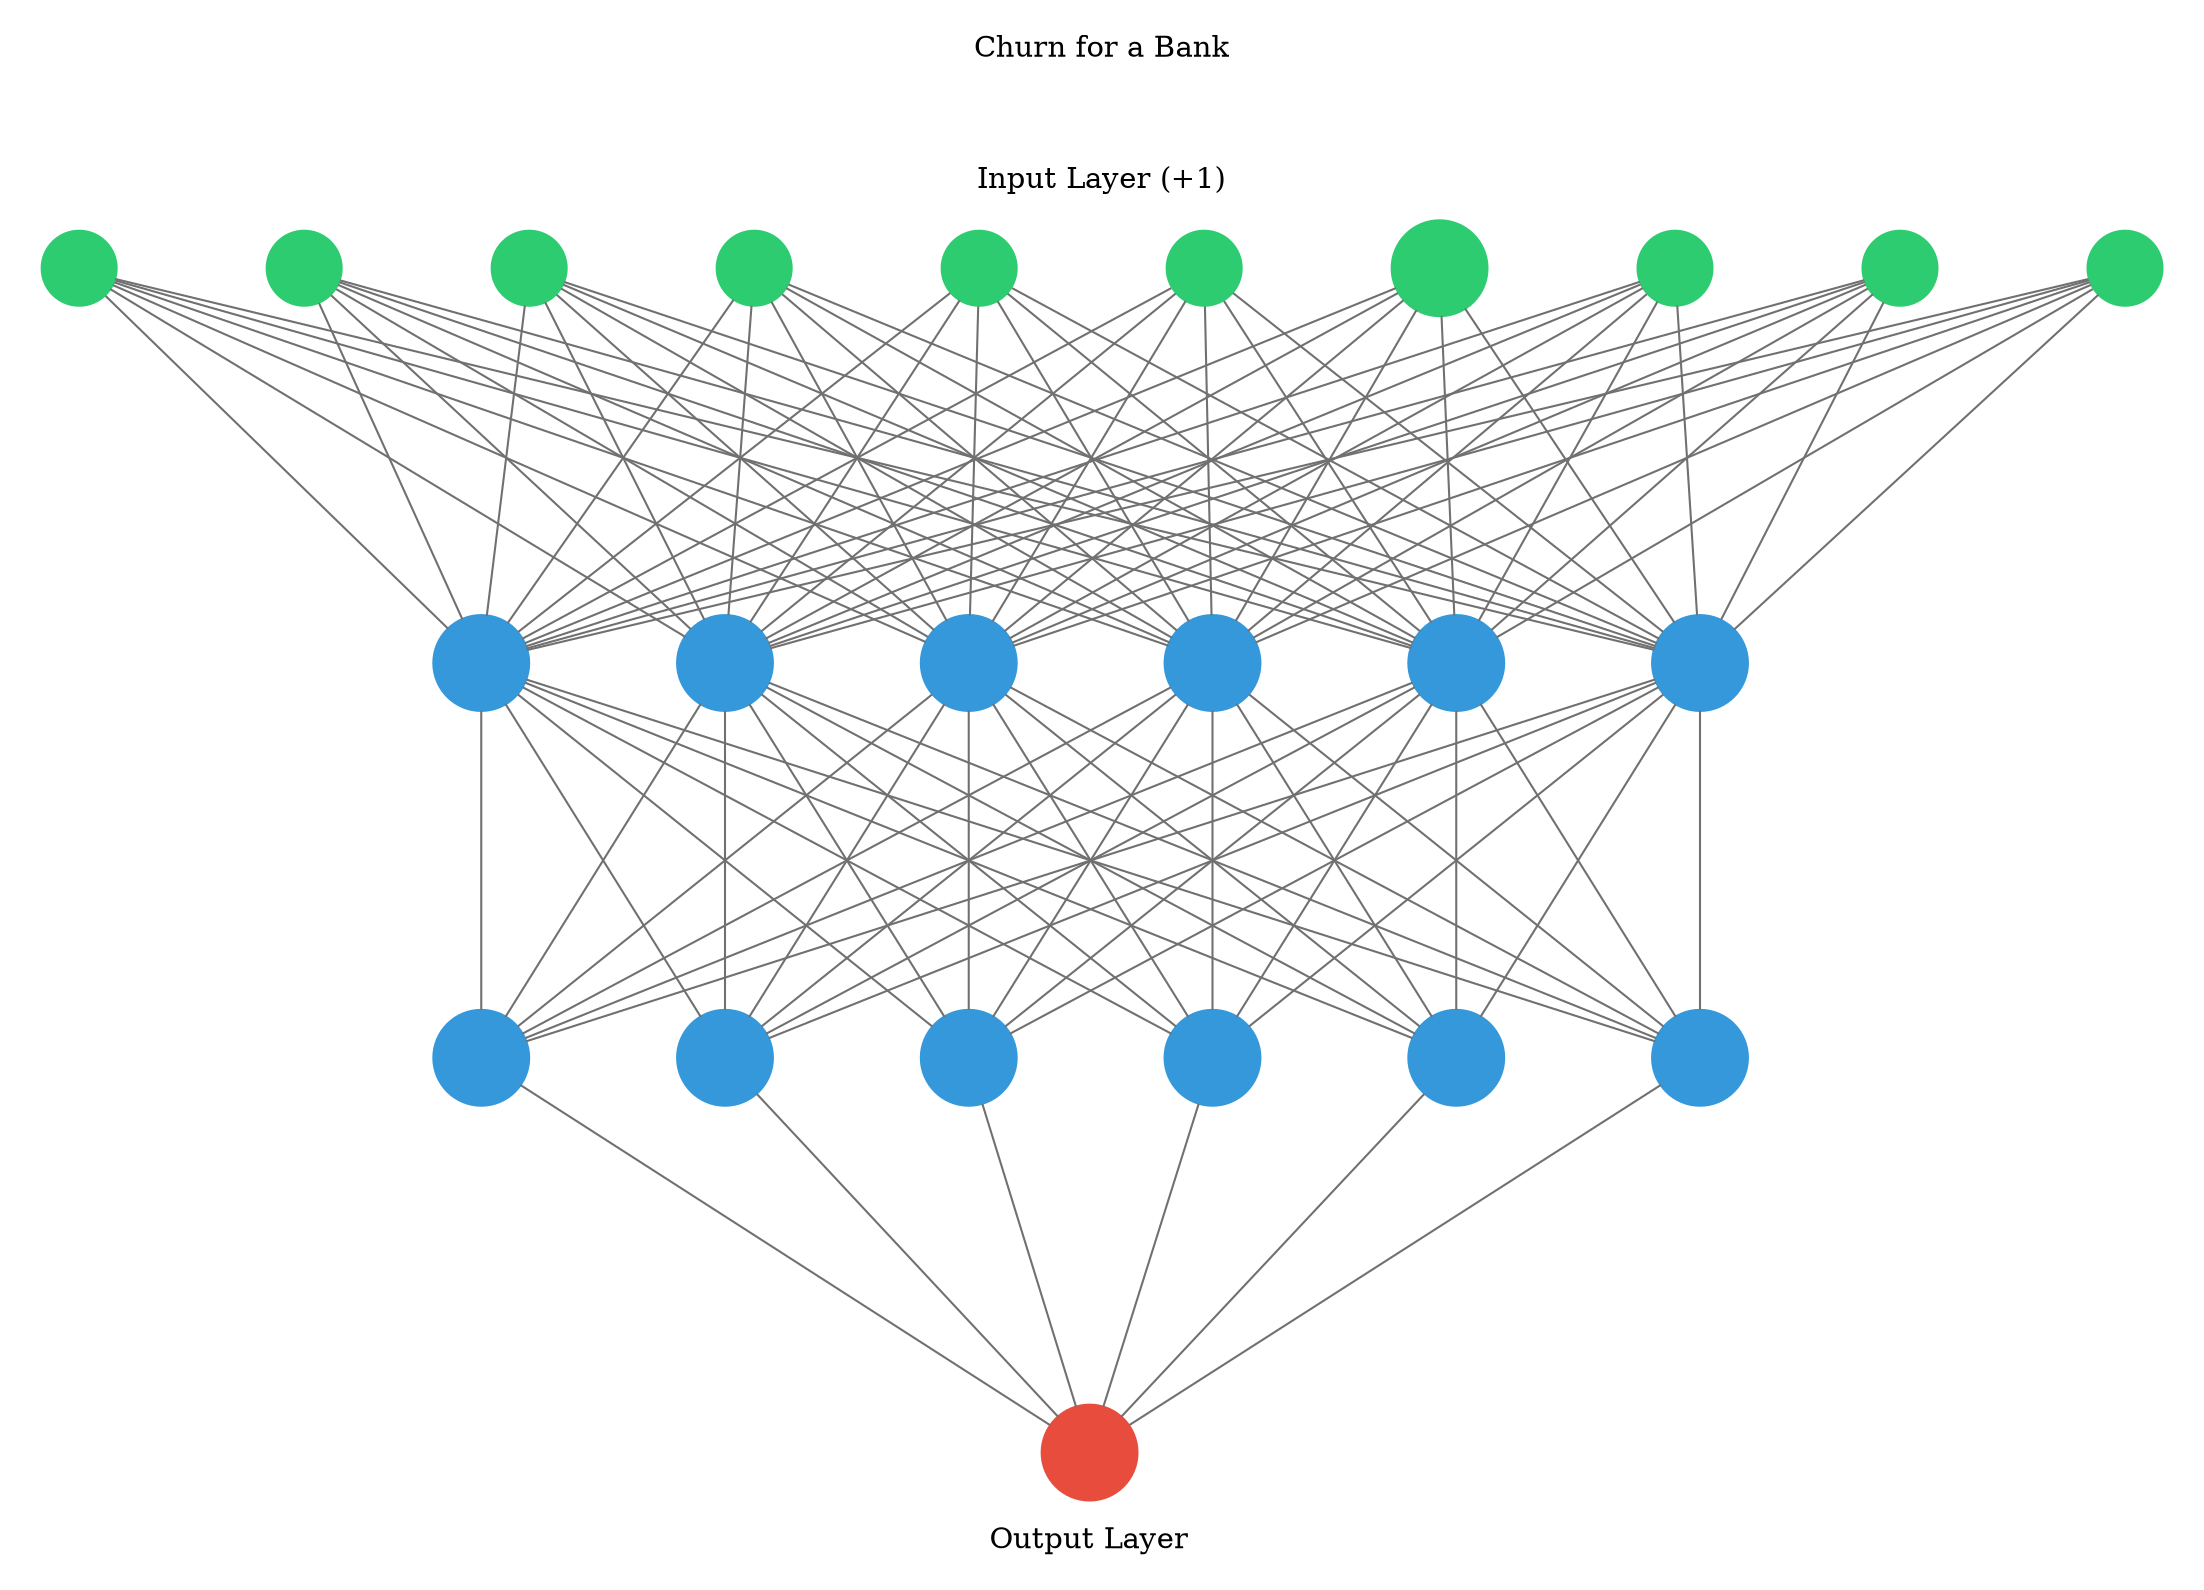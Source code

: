 digraph g {
	graph [nodesep=1 ranksep=2 splines=false]
	edge [arrowhead=none color="#707070"]
	subgraph cluster_input {
		node [color="#2ecc71" fontcolor="#2ecc71" shape=circle style=filled]
		color=white
		1
		label="Churn for a Bank



Input Layer (+1)"
		rank=same
		2
		label="Churn for a Bank



Input Layer (+1)"
		rank=same
		3
		label="Churn for a Bank



Input Layer (+1)"
		rank=same
		4
		label="Churn for a Bank



Input Layer (+1)"
		rank=same
		5
		label="Churn for a Bank



Input Layer (+1)"
		rank=same
		6
		label="Churn for a Bank



Input Layer (+1)"
		rank=same
		7
		label="Churn for a Bank



Input Layer (+1)"
		rank=same
		8
		label="Churn for a Bank



Input Layer (+1)"
		rank=same
		9
		label="Churn for a Bank



Input Layer (+1)"
		rank=same
		10
		label="Churn for a Bank



Input Layer (+1)"
		rank=same
	}
	1 -> 11
	2 -> 11
	3 -> 11
	4 -> 11
	5 -> 11
	6 -> 11
	7 -> 11
	8 -> 11
	9 -> 11
	10 -> 11
	1 -> 12
	2 -> 12
	3 -> 12
	4 -> 12
	5 -> 12
	6 -> 12
	7 -> 12
	8 -> 12
	9 -> 12
	10 -> 12
	1 -> 13
	2 -> 13
	3 -> 13
	4 -> 13
	5 -> 13
	6 -> 13
	7 -> 13
	8 -> 13
	9 -> 13
	10 -> 13
	1 -> 14
	2 -> 14
	3 -> 14
	4 -> 14
	5 -> 14
	6 -> 14
	7 -> 14
	8 -> 14
	9 -> 14
	10 -> 14
	1 -> 15
	2 -> 15
	3 -> 15
	4 -> 15
	5 -> 15
	6 -> 15
	7 -> 15
	8 -> 15
	9 -> 15
	10 -> 15
	1 -> 16
	2 -> 16
	3 -> 16
	4 -> 16
	5 -> 16
	6 -> 16
	7 -> 16
	8 -> 16
	9 -> 16
	10 -> 16
	subgraph cluster_1 {
		color=white
		rank=same
		label="" labeljust=right labelloc=b
		11 [color="#3498db" fontcolor="#3498db" shape=circle style=filled]
		12 [color="#3498db" fontcolor="#3498db" shape=circle style=filled]
		13 [color="#3498db" fontcolor="#3498db" shape=circle style=filled]
		14 [color="#3498db" fontcolor="#3498db" shape=circle style=filled]
		15 [color="#3498db" fontcolor="#3498db" shape=circle style=filled]
		16 [color="#3498db" fontcolor="#3498db" shape=circle style=filled]
	}
	11 -> 17
	12 -> 17
	13 -> 17
	14 -> 17
	15 -> 17
	16 -> 17
	11 -> 18
	12 -> 18
	13 -> 18
	14 -> 18
	15 -> 18
	16 -> 18
	11 -> 19
	12 -> 19
	13 -> 19
	14 -> 19
	15 -> 19
	16 -> 19
	11 -> 20
	12 -> 20
	13 -> 20
	14 -> 20
	15 -> 20
	16 -> 20
	11 -> 21
	12 -> 21
	13 -> 21
	14 -> 21
	15 -> 21
	16 -> 21
	11 -> 22
	12 -> 22
	13 -> 22
	14 -> 22
	15 -> 22
	16 -> 22
	subgraph cluster_2 {
		color=white
		rank=same
		label="" labeljust=right labelloc=b
		17 [color="#3498db" fontcolor="#3498db" shape=circle style=filled]
		18 [color="#3498db" fontcolor="#3498db" shape=circle style=filled]
		19 [color="#3498db" fontcolor="#3498db" shape=circle style=filled]
		20 [color="#3498db" fontcolor="#3498db" shape=circle style=filled]
		21 [color="#3498db" fontcolor="#3498db" shape=circle style=filled]
		22 [color="#3498db" fontcolor="#3498db" shape=circle style=filled]
	}
	17 -> 23
	18 -> 23
	19 -> 23
	20 -> 23
	21 -> 23
	22 -> 23
	subgraph cluster_output {
		node [color="#2ecc71" fontcolor="#2ecc71" shape=circle style=filled]
		color=white
		rank=same
		labeljust=1
		23 [color="#e74c3c" fontcolor="#e74c3c" shape=circle style=filled]
		label="Output Layer" labelloc=bottom
	}
	arrowShape=none
}
